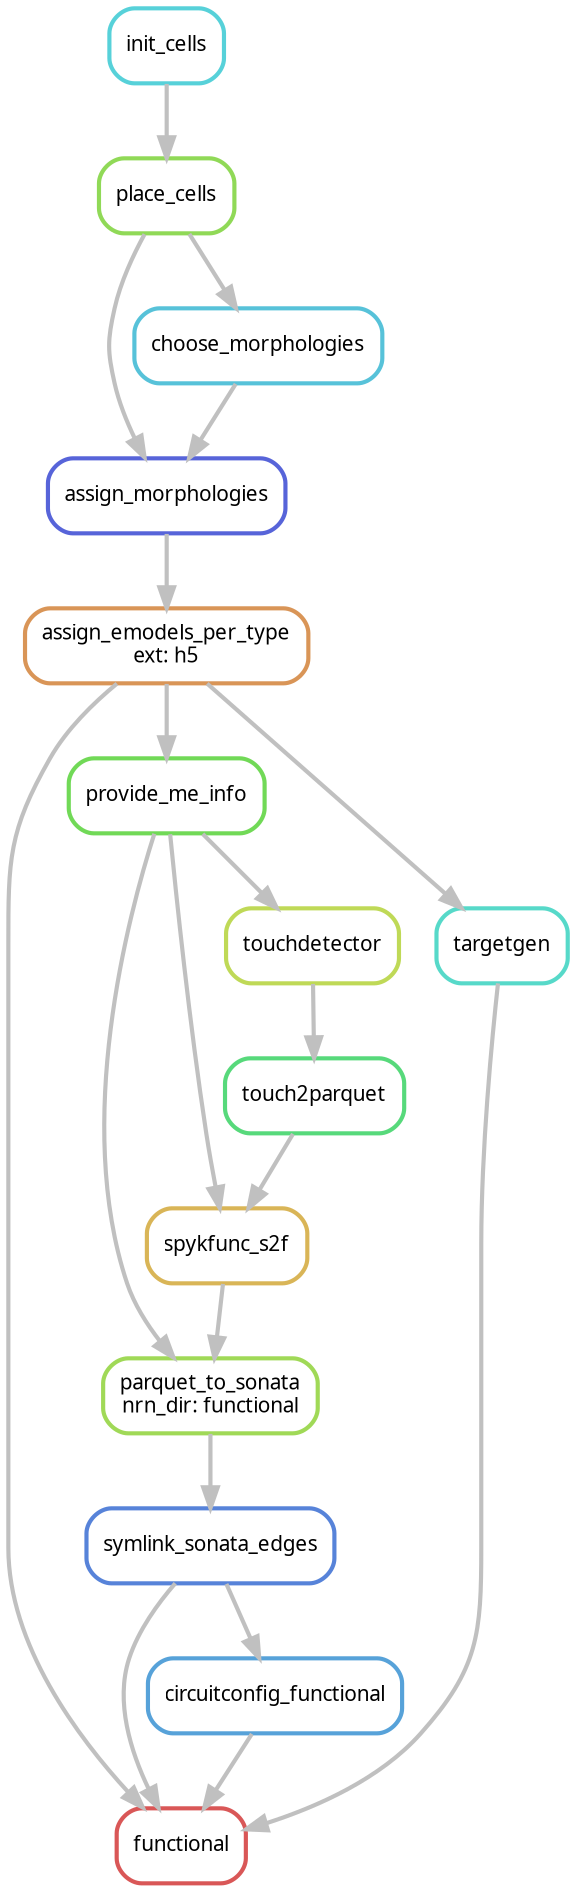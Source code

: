 digraph snakemake_dag {
    graph[bgcolor=white, margin=0];
    node[shape=box, style=rounded, fontname=sans,                 fontsize=10, penwidth=2];
    edge[penwidth=2, color=grey];
	0[label = "functional", color = "0.00 0.6 0.85", style="rounded"];
	1[label = "circuitconfig_functional", color = "0.57 0.6 0.85", style="rounded"];
	2[label = "symlink_sonata_edges", color = "0.61 0.6 0.85", style="rounded"];
	3[label = "parquet_to_sonata\nnrn_dir: functional", color = "0.24 0.6 0.85", style="rounded"];
	4[label = "spykfunc_s2f", color = "0.12 0.6 0.85", style="rounded"];
	5[label = "provide_me_info", color = "0.30 0.6 0.85", style="rounded"];
	6[label = "assign_emodels_per_type\next: h5", color = "0.08 0.6 0.85", style="rounded"];
	7[label = "assign_morphologies", color = "0.65 0.6 0.85", style="rounded"];
	8[label = "place_cells", color = "0.26 0.6 0.85", style="rounded"];
	9[label = "init_cells", color = "0.51 0.6 0.85", style="rounded"];
	10[label = "choose_morphologies", color = "0.53 0.6 0.85", style="rounded"];
	11[label = "touch2parquet", color = "0.38 0.6 0.85", style="rounded"];
	12[label = "touchdetector", color = "0.20 0.6 0.85", style="rounded"];
	13[label = "targetgen", color = "0.48 0.6 0.85", style="rounded"];
	1 -> 0
	6 -> 0
	13 -> 0
	2 -> 0
	2 -> 1
	3 -> 2
	4 -> 3
	5 -> 3
	5 -> 4
	11 -> 4
	6 -> 5
	7 -> 6
	8 -> 7
	10 -> 7
	9 -> 8
	8 -> 10
	12 -> 11
	5 -> 12
	6 -> 13
}            
